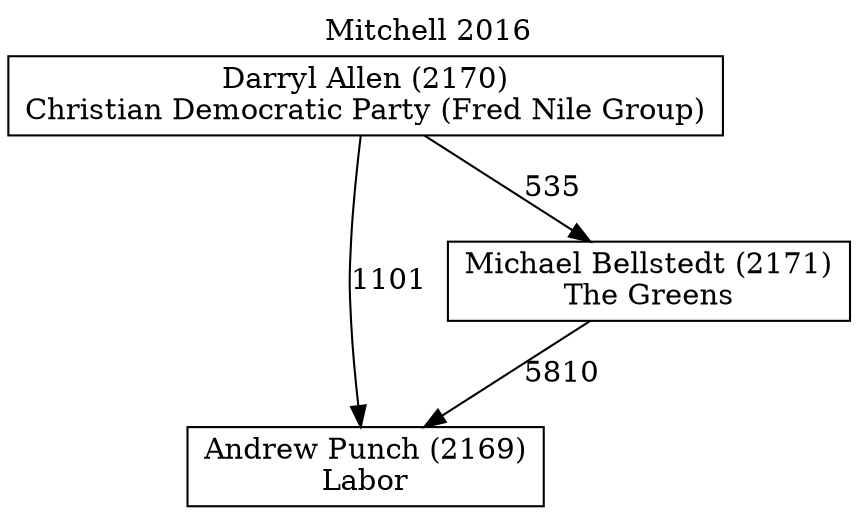 // House preference flow
digraph "Andrew Punch (2169)_Mitchell_2016" {
	graph [label="Mitchell 2016" labelloc=t mclimit=10]
	node [shape=box]
	"Andrew Punch (2169)" [label="Andrew Punch (2169)
Labor"]
	"Darryl Allen (2170)" [label="Darryl Allen (2170)
Christian Democratic Party (Fred Nile Group)"]
	"Michael Bellstedt (2171)" [label="Michael Bellstedt (2171)
The Greens"]
	"Darryl Allen (2170)" -> "Michael Bellstedt (2171)" [label=535]
	"Darryl Allen (2170)" -> "Andrew Punch (2169)" [label=1101]
	"Michael Bellstedt (2171)" -> "Andrew Punch (2169)" [label=5810]
}
